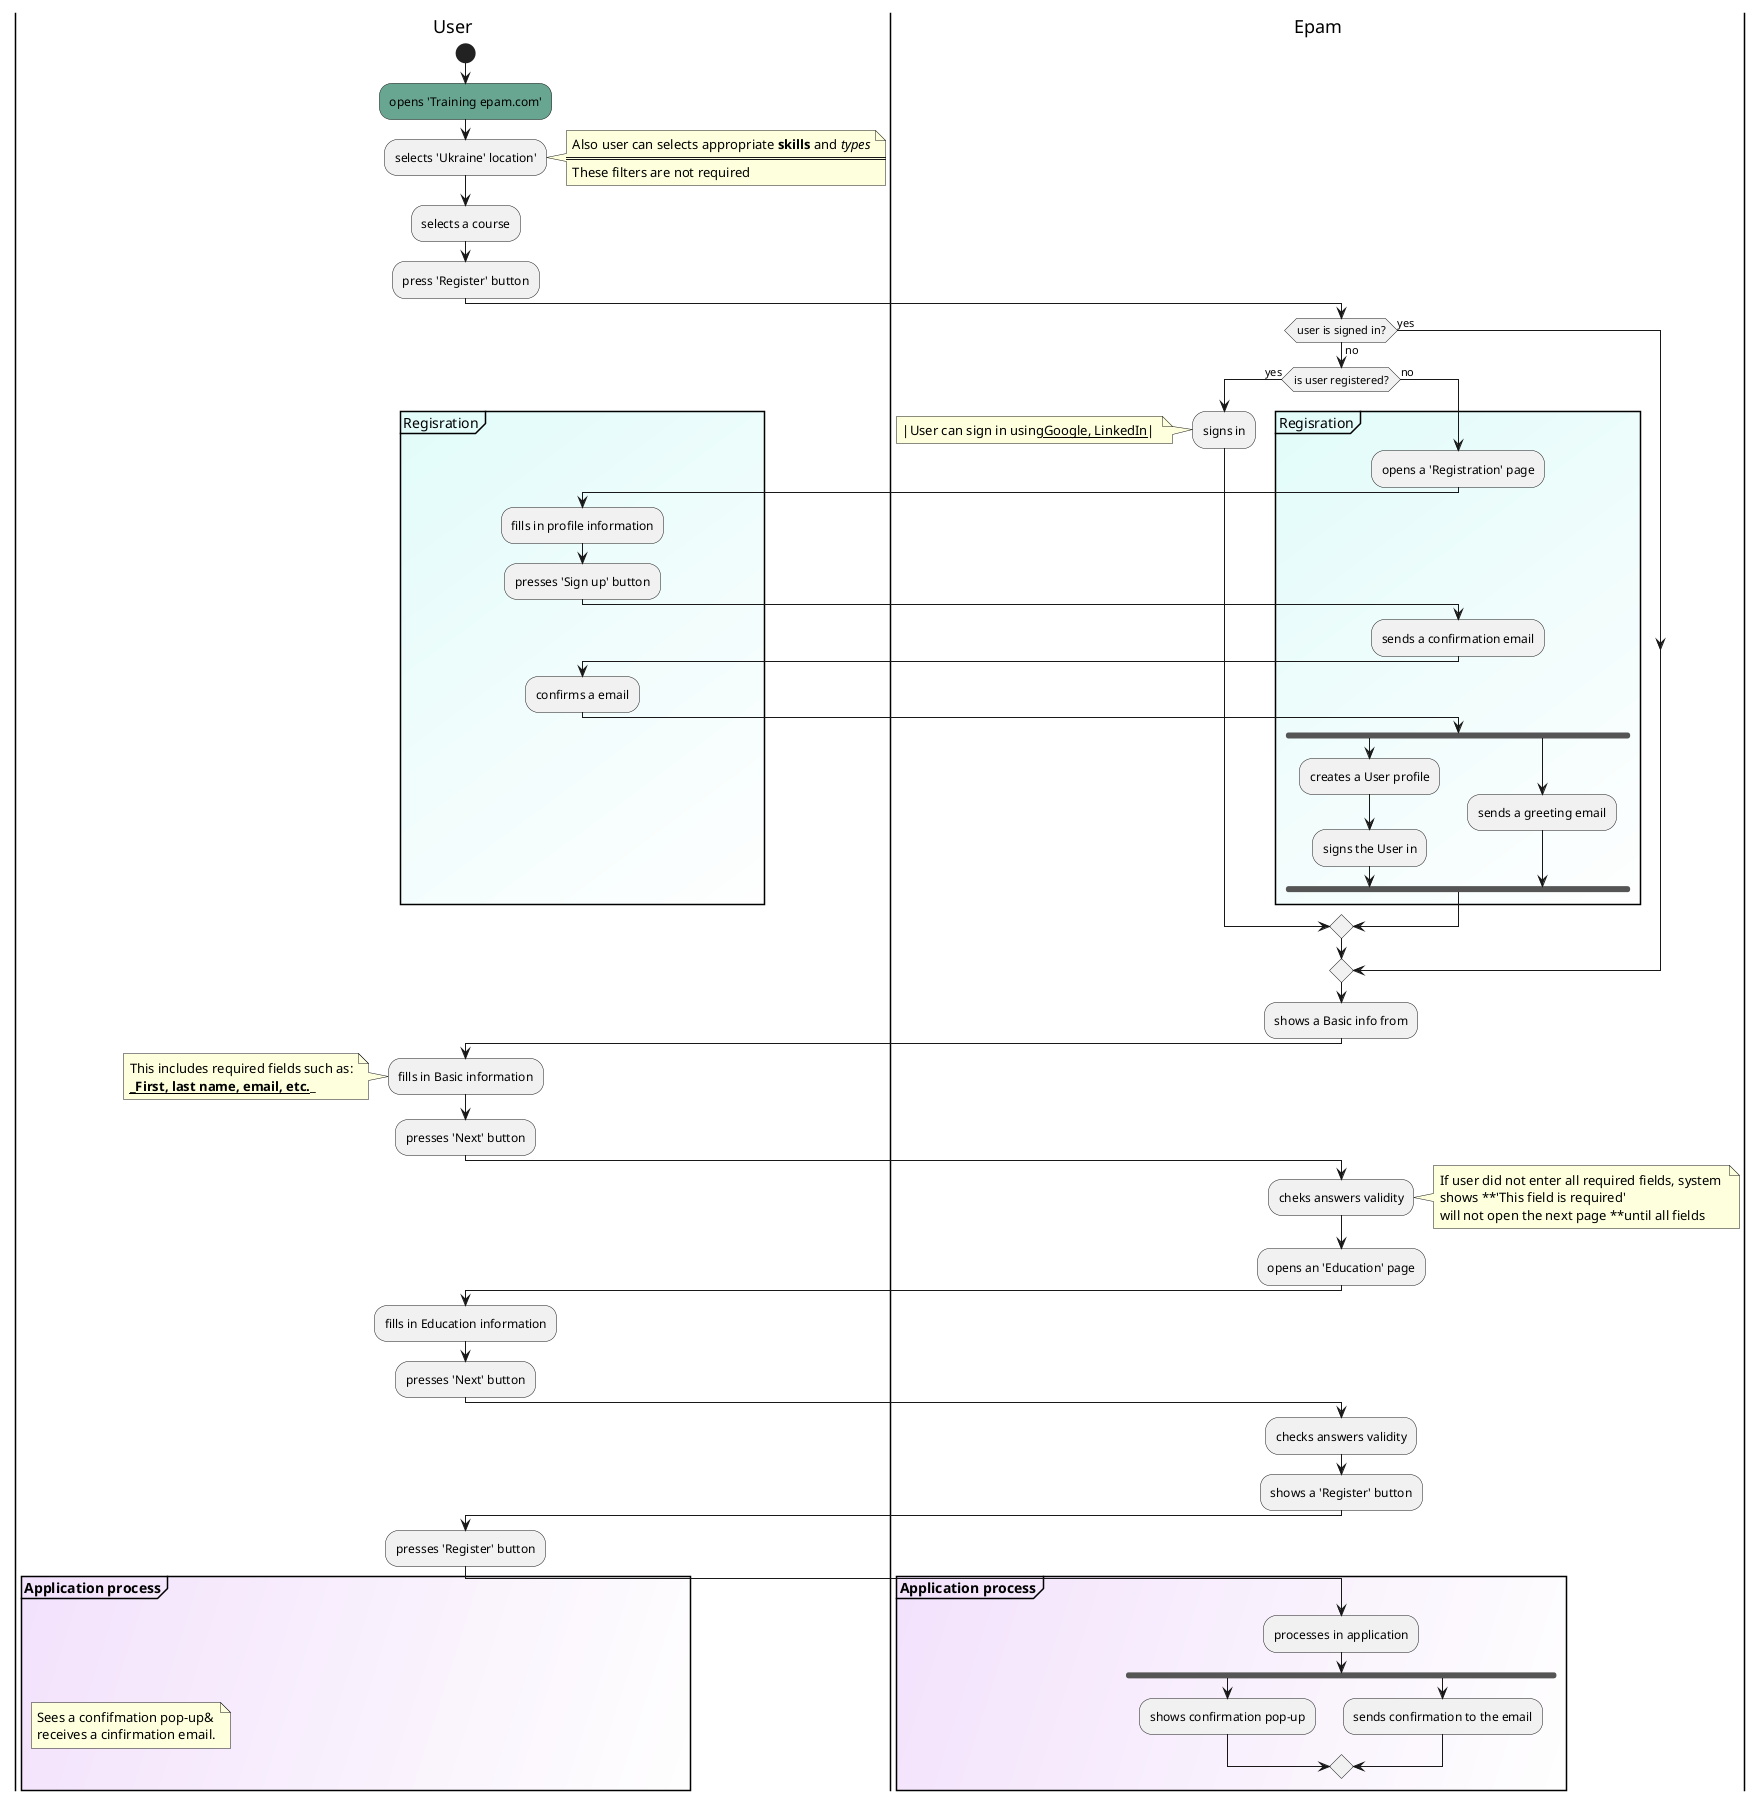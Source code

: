 @startuml namespace

<style>
    activitydDiagram {
    BorderColor black
    FontColor black
    FontName arial
    FontSize 17

activity {
    BackgroundColor #BFD3C1 
    }
diamond {
    BackgroundColor #68A691      
    FontColor black
    FontName arial
    FontSize 17
    }
arrow {
    FontColor black
    FontName arial
    FontSize 17
    }
partition {
    LineColor #68A691
    FontColor black
    RoundCorner 20
    BackgroundColor Peachpuff
    }
note {
    FontColor black
    LineColor #694F5D
    BackgroundColor FFF5D4   
    }
fork {
    BackgroundColor black
    }   
}
document {
     BackgroundColor white
}
</style>

|User|
start
#68A691:opens 'Training epam.com';
:selects 'Ukraine' location';
note right 
    Also user can selects appropriate **skills** and //types//
    ====
    These filters are not required
end note
:selects a course;
:press 'Register' button;
|Epam|
if (user is signed in?) then (yes)
else (no)
if (is user registered?) then (yes)
:signs in;
note left
    |User can sign in using__Google, LinkedIn__| 
end note
else (no)
|Epam|

partition #e2fcfa/white "Regisration" {
:opens a 'Registration' page;
|User|
:fills in profile information;
:presses 'Sign up' button;
|Epam|
:sends a confirmation email;
|User|
:confirms a email;
|Epam|
fork
:creates a User profile;
:signs the User in;
fork again
:sends a greeting email;
end fork
}
endif;
endif;
|Epam|
:shows a Basic info from;
|User|
:fills in Basic information;
note left
    This includes required fields such as:
    ___**First, last name, email, etc.**___ 
end note
:presses 'Next' button;
|Epam|
:cheks answers validity;
note right
    If user did not enter all required fields, system 
    shows **'This field is required'
    will not open the next page **until all fields
end note
:opens an 'Education' page;
|User|
:fills in Education information;
|User|
:presses 'Next' button;
|Epam|
:checks answers validity;
:shows a 'Register' button;
|User|
:presses 'Register' button;
|Epam|
partition #f3e2fc/white "**Application process**" {
:processes in application;
fork
:shows confirmation pop-up;
fork again
:sends confirmation to the email;
end merge;
}
|User|
note left
    Sees a confifmation pop-up&
    receives a cinfirmation email.
end note

@enduml






















